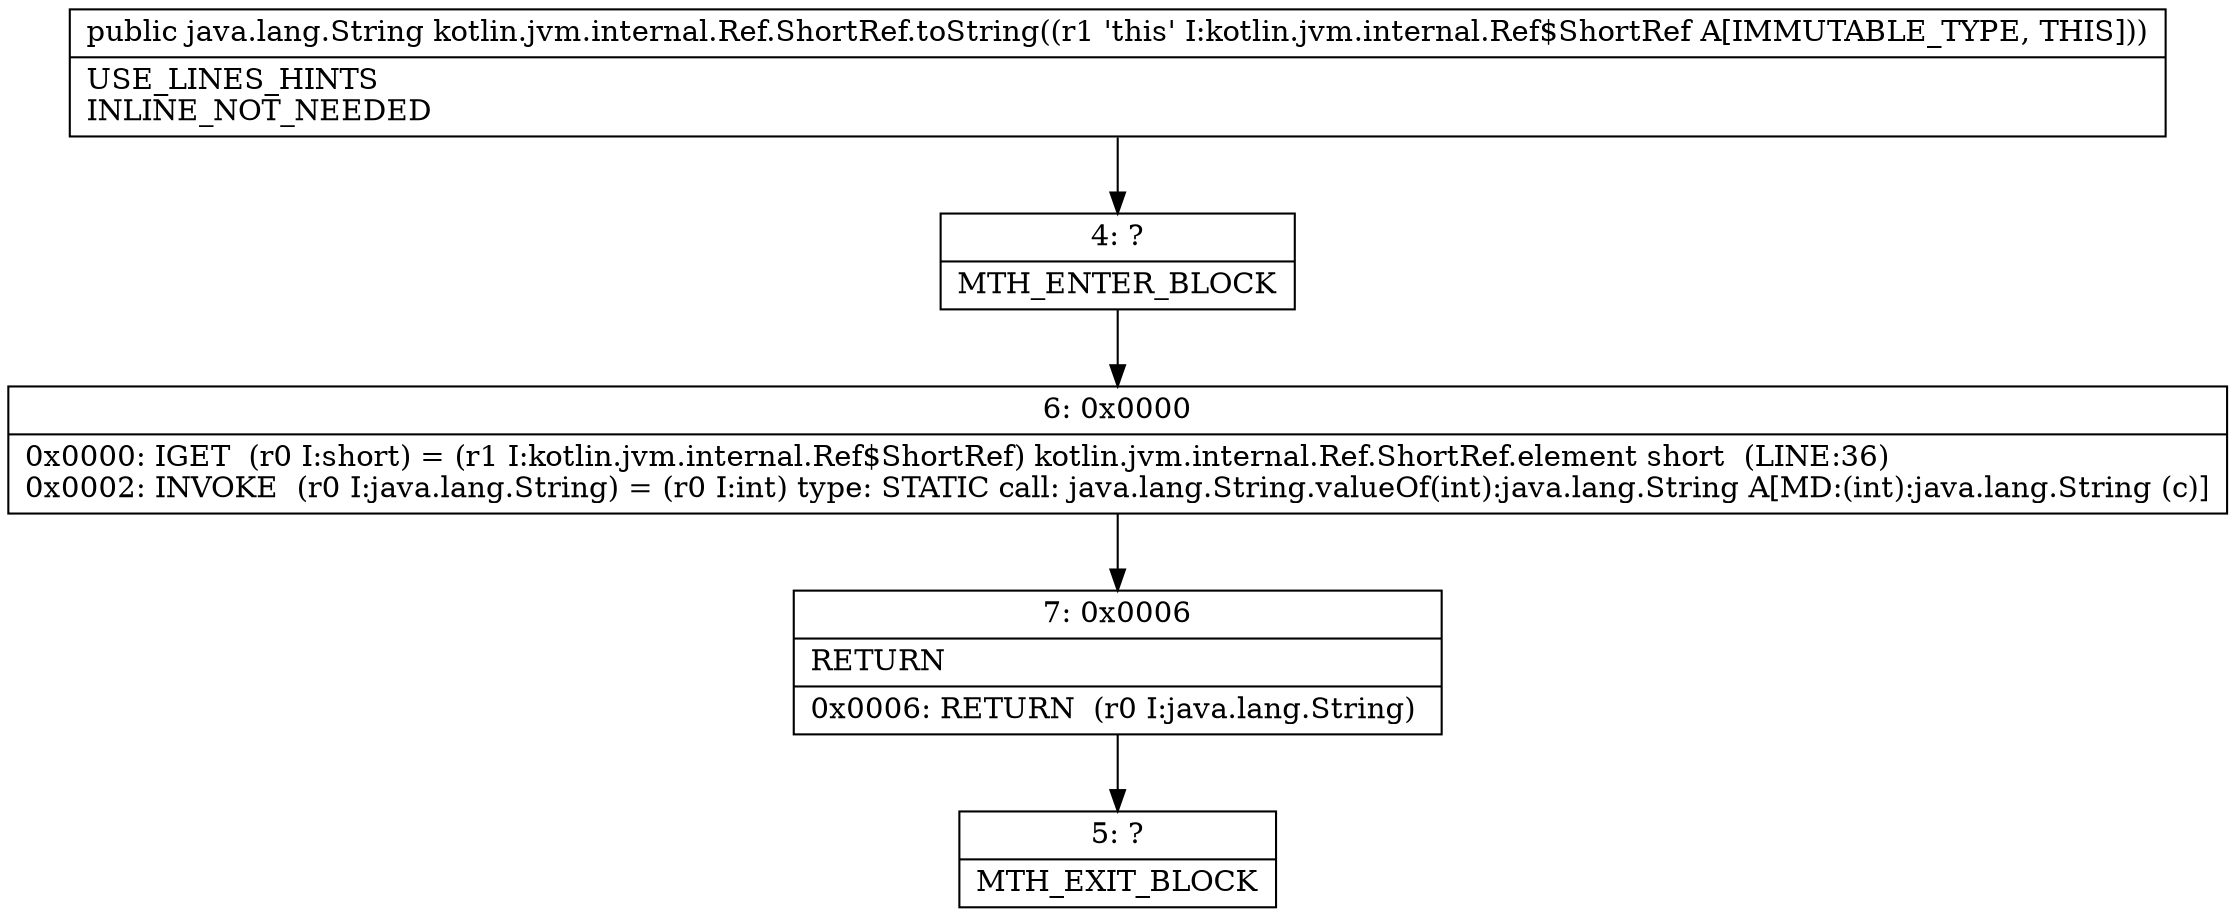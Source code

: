 digraph "CFG forkotlin.jvm.internal.Ref.ShortRef.toString()Ljava\/lang\/String;" {
Node_4 [shape=record,label="{4\:\ ?|MTH_ENTER_BLOCK\l}"];
Node_6 [shape=record,label="{6\:\ 0x0000|0x0000: IGET  (r0 I:short) = (r1 I:kotlin.jvm.internal.Ref$ShortRef) kotlin.jvm.internal.Ref.ShortRef.element short  (LINE:36)\l0x0002: INVOKE  (r0 I:java.lang.String) = (r0 I:int) type: STATIC call: java.lang.String.valueOf(int):java.lang.String A[MD:(int):java.lang.String (c)]\l}"];
Node_7 [shape=record,label="{7\:\ 0x0006|RETURN\l|0x0006: RETURN  (r0 I:java.lang.String) \l}"];
Node_5 [shape=record,label="{5\:\ ?|MTH_EXIT_BLOCK\l}"];
MethodNode[shape=record,label="{public java.lang.String kotlin.jvm.internal.Ref.ShortRef.toString((r1 'this' I:kotlin.jvm.internal.Ref$ShortRef A[IMMUTABLE_TYPE, THIS]))  | USE_LINES_HINTS\lINLINE_NOT_NEEDED\l}"];
MethodNode -> Node_4;Node_4 -> Node_6;
Node_6 -> Node_7;
Node_7 -> Node_5;
}

